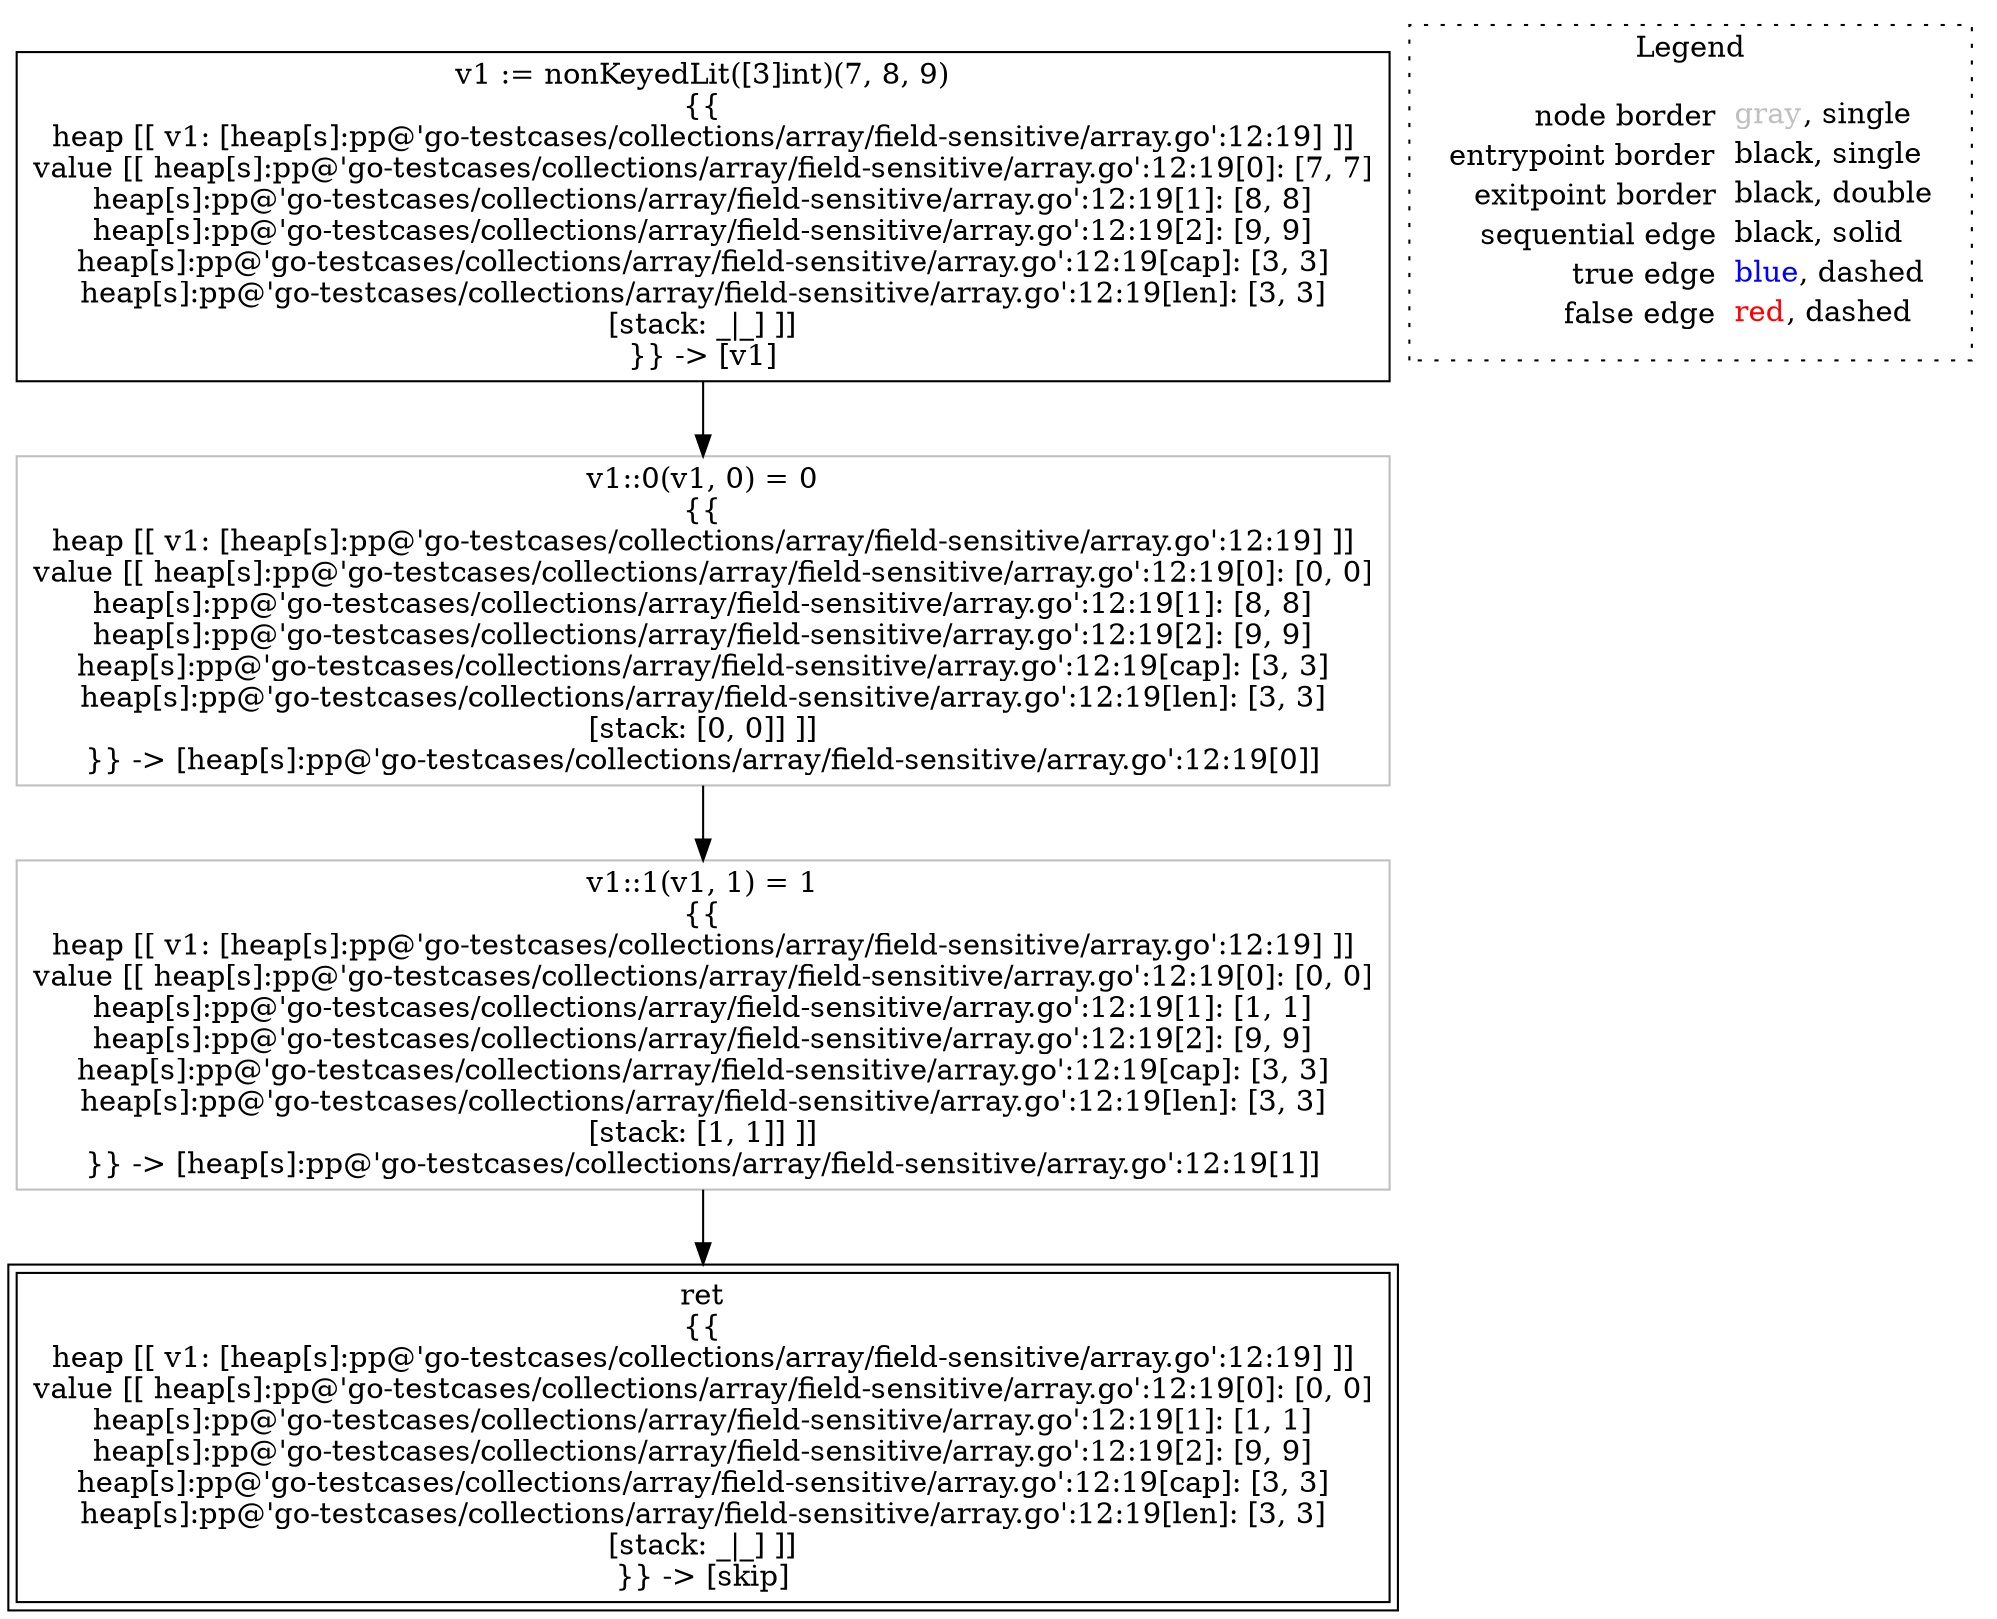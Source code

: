 digraph {
	"node0" [shape="rect",color="black",label=<v1 := nonKeyedLit([3]int)(7, 8, 9)<BR/>{{<BR/>heap [[ v1: [heap[s]:pp@'go-testcases/collections/array/field-sensitive/array.go':12:19] ]]<BR/>value [[ heap[s]:pp@'go-testcases/collections/array/field-sensitive/array.go':12:19[0]: [7, 7]<BR/>heap[s]:pp@'go-testcases/collections/array/field-sensitive/array.go':12:19[1]: [8, 8]<BR/>heap[s]:pp@'go-testcases/collections/array/field-sensitive/array.go':12:19[2]: [9, 9]<BR/>heap[s]:pp@'go-testcases/collections/array/field-sensitive/array.go':12:19[cap]: [3, 3]<BR/>heap[s]:pp@'go-testcases/collections/array/field-sensitive/array.go':12:19[len]: [3, 3]<BR/>[stack: _|_] ]]<BR/>}} -&gt; [v1]>];
	"node1" [shape="rect",color="gray",label=<v1::0(v1, 0) = 0<BR/>{{<BR/>heap [[ v1: [heap[s]:pp@'go-testcases/collections/array/field-sensitive/array.go':12:19] ]]<BR/>value [[ heap[s]:pp@'go-testcases/collections/array/field-sensitive/array.go':12:19[0]: [0, 0]<BR/>heap[s]:pp@'go-testcases/collections/array/field-sensitive/array.go':12:19[1]: [8, 8]<BR/>heap[s]:pp@'go-testcases/collections/array/field-sensitive/array.go':12:19[2]: [9, 9]<BR/>heap[s]:pp@'go-testcases/collections/array/field-sensitive/array.go':12:19[cap]: [3, 3]<BR/>heap[s]:pp@'go-testcases/collections/array/field-sensitive/array.go':12:19[len]: [3, 3]<BR/>[stack: [0, 0]] ]]<BR/>}} -&gt; [heap[s]:pp@'go-testcases/collections/array/field-sensitive/array.go':12:19[0]]>];
	"node2" [shape="rect",color="black",peripheries="2",label=<ret<BR/>{{<BR/>heap [[ v1: [heap[s]:pp@'go-testcases/collections/array/field-sensitive/array.go':12:19] ]]<BR/>value [[ heap[s]:pp@'go-testcases/collections/array/field-sensitive/array.go':12:19[0]: [0, 0]<BR/>heap[s]:pp@'go-testcases/collections/array/field-sensitive/array.go':12:19[1]: [1, 1]<BR/>heap[s]:pp@'go-testcases/collections/array/field-sensitive/array.go':12:19[2]: [9, 9]<BR/>heap[s]:pp@'go-testcases/collections/array/field-sensitive/array.go':12:19[cap]: [3, 3]<BR/>heap[s]:pp@'go-testcases/collections/array/field-sensitive/array.go':12:19[len]: [3, 3]<BR/>[stack: _|_] ]]<BR/>}} -&gt; [skip]>];
	"node3" [shape="rect",color="gray",label=<v1::1(v1, 1) = 1<BR/>{{<BR/>heap [[ v1: [heap[s]:pp@'go-testcases/collections/array/field-sensitive/array.go':12:19] ]]<BR/>value [[ heap[s]:pp@'go-testcases/collections/array/field-sensitive/array.go':12:19[0]: [0, 0]<BR/>heap[s]:pp@'go-testcases/collections/array/field-sensitive/array.go':12:19[1]: [1, 1]<BR/>heap[s]:pp@'go-testcases/collections/array/field-sensitive/array.go':12:19[2]: [9, 9]<BR/>heap[s]:pp@'go-testcases/collections/array/field-sensitive/array.go':12:19[cap]: [3, 3]<BR/>heap[s]:pp@'go-testcases/collections/array/field-sensitive/array.go':12:19[len]: [3, 3]<BR/>[stack: [1, 1]] ]]<BR/>}} -&gt; [heap[s]:pp@'go-testcases/collections/array/field-sensitive/array.go':12:19[1]]>];
	"node1" -> "node3" [color="black"];
	"node0" -> "node1" [color="black"];
	"node3" -> "node2" [color="black"];
subgraph cluster_legend {
	label="Legend";
	style=dotted;
	node [shape=plaintext];
	"legend" [label=<<table border="0" cellpadding="2" cellspacing="0" cellborder="0"><tr><td align="right">node border&nbsp;</td><td align="left"><font color="gray">gray</font>, single</td></tr><tr><td align="right">entrypoint border&nbsp;</td><td align="left"><font color="black">black</font>, single</td></tr><tr><td align="right">exitpoint border&nbsp;</td><td align="left"><font color="black">black</font>, double</td></tr><tr><td align="right">sequential edge&nbsp;</td><td align="left"><font color="black">black</font>, solid</td></tr><tr><td align="right">true edge&nbsp;</td><td align="left"><font color="blue">blue</font>, dashed</td></tr><tr><td align="right">false edge&nbsp;</td><td align="left"><font color="red">red</font>, dashed</td></tr></table>>];
}

}
